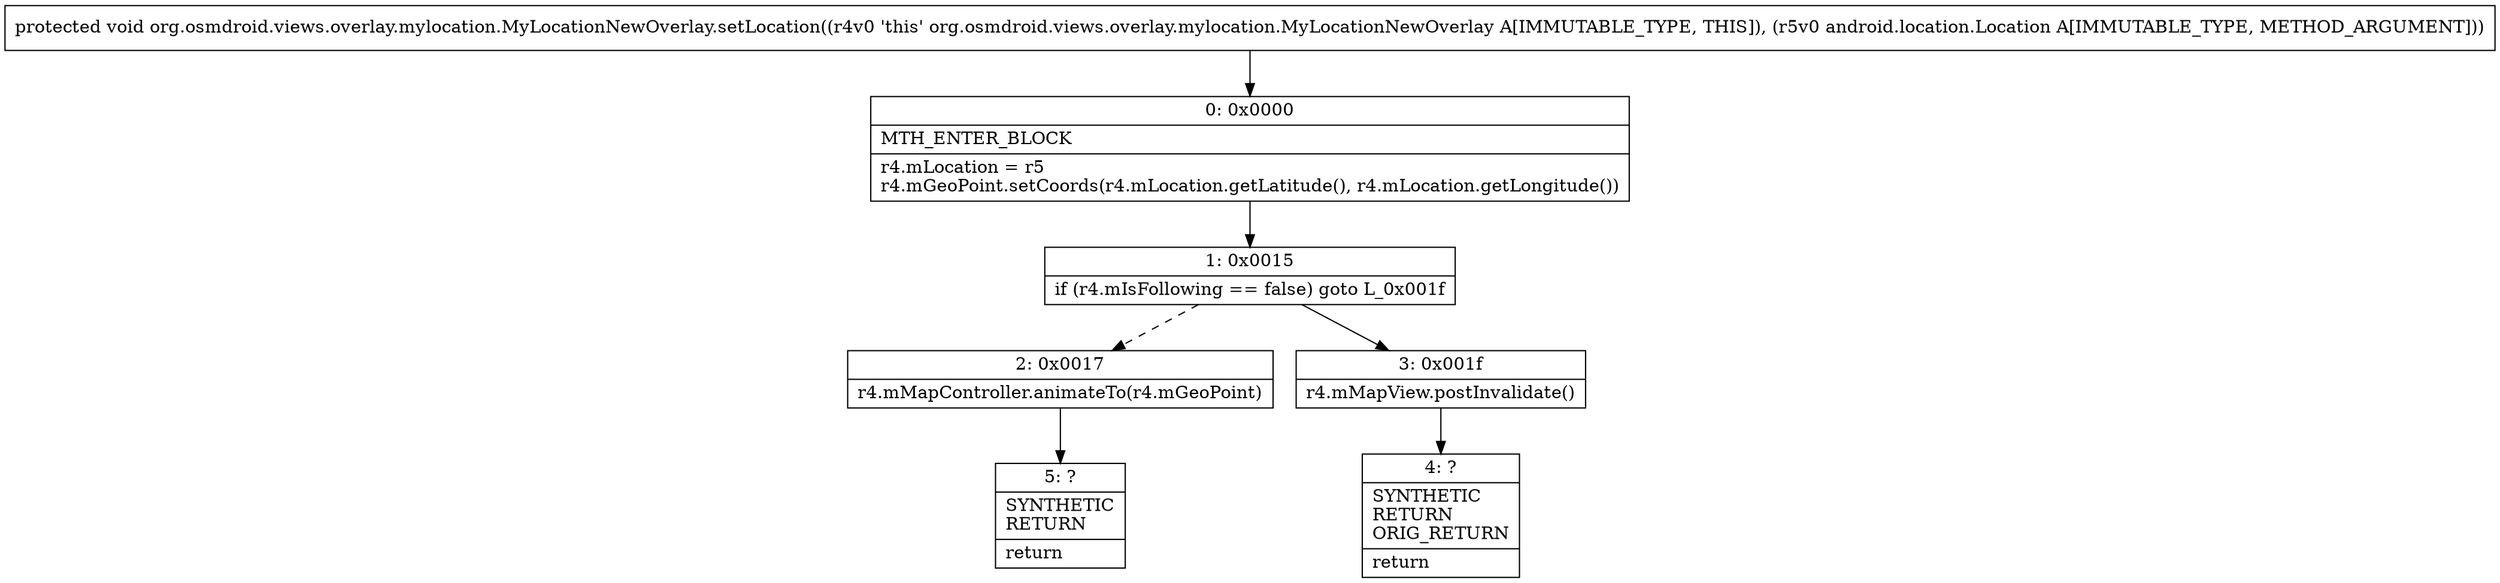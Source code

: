 digraph "CFG fororg.osmdroid.views.overlay.mylocation.MyLocationNewOverlay.setLocation(Landroid\/location\/Location;)V" {
Node_0 [shape=record,label="{0\:\ 0x0000|MTH_ENTER_BLOCK\l|r4.mLocation = r5\lr4.mGeoPoint.setCoords(r4.mLocation.getLatitude(), r4.mLocation.getLongitude())\l}"];
Node_1 [shape=record,label="{1\:\ 0x0015|if (r4.mIsFollowing == false) goto L_0x001f\l}"];
Node_2 [shape=record,label="{2\:\ 0x0017|r4.mMapController.animateTo(r4.mGeoPoint)\l}"];
Node_3 [shape=record,label="{3\:\ 0x001f|r4.mMapView.postInvalidate()\l}"];
Node_4 [shape=record,label="{4\:\ ?|SYNTHETIC\lRETURN\lORIG_RETURN\l|return\l}"];
Node_5 [shape=record,label="{5\:\ ?|SYNTHETIC\lRETURN\l|return\l}"];
MethodNode[shape=record,label="{protected void org.osmdroid.views.overlay.mylocation.MyLocationNewOverlay.setLocation((r4v0 'this' org.osmdroid.views.overlay.mylocation.MyLocationNewOverlay A[IMMUTABLE_TYPE, THIS]), (r5v0 android.location.Location A[IMMUTABLE_TYPE, METHOD_ARGUMENT])) }"];
MethodNode -> Node_0;
Node_0 -> Node_1;
Node_1 -> Node_2[style=dashed];
Node_1 -> Node_3;
Node_2 -> Node_5;
Node_3 -> Node_4;
}

